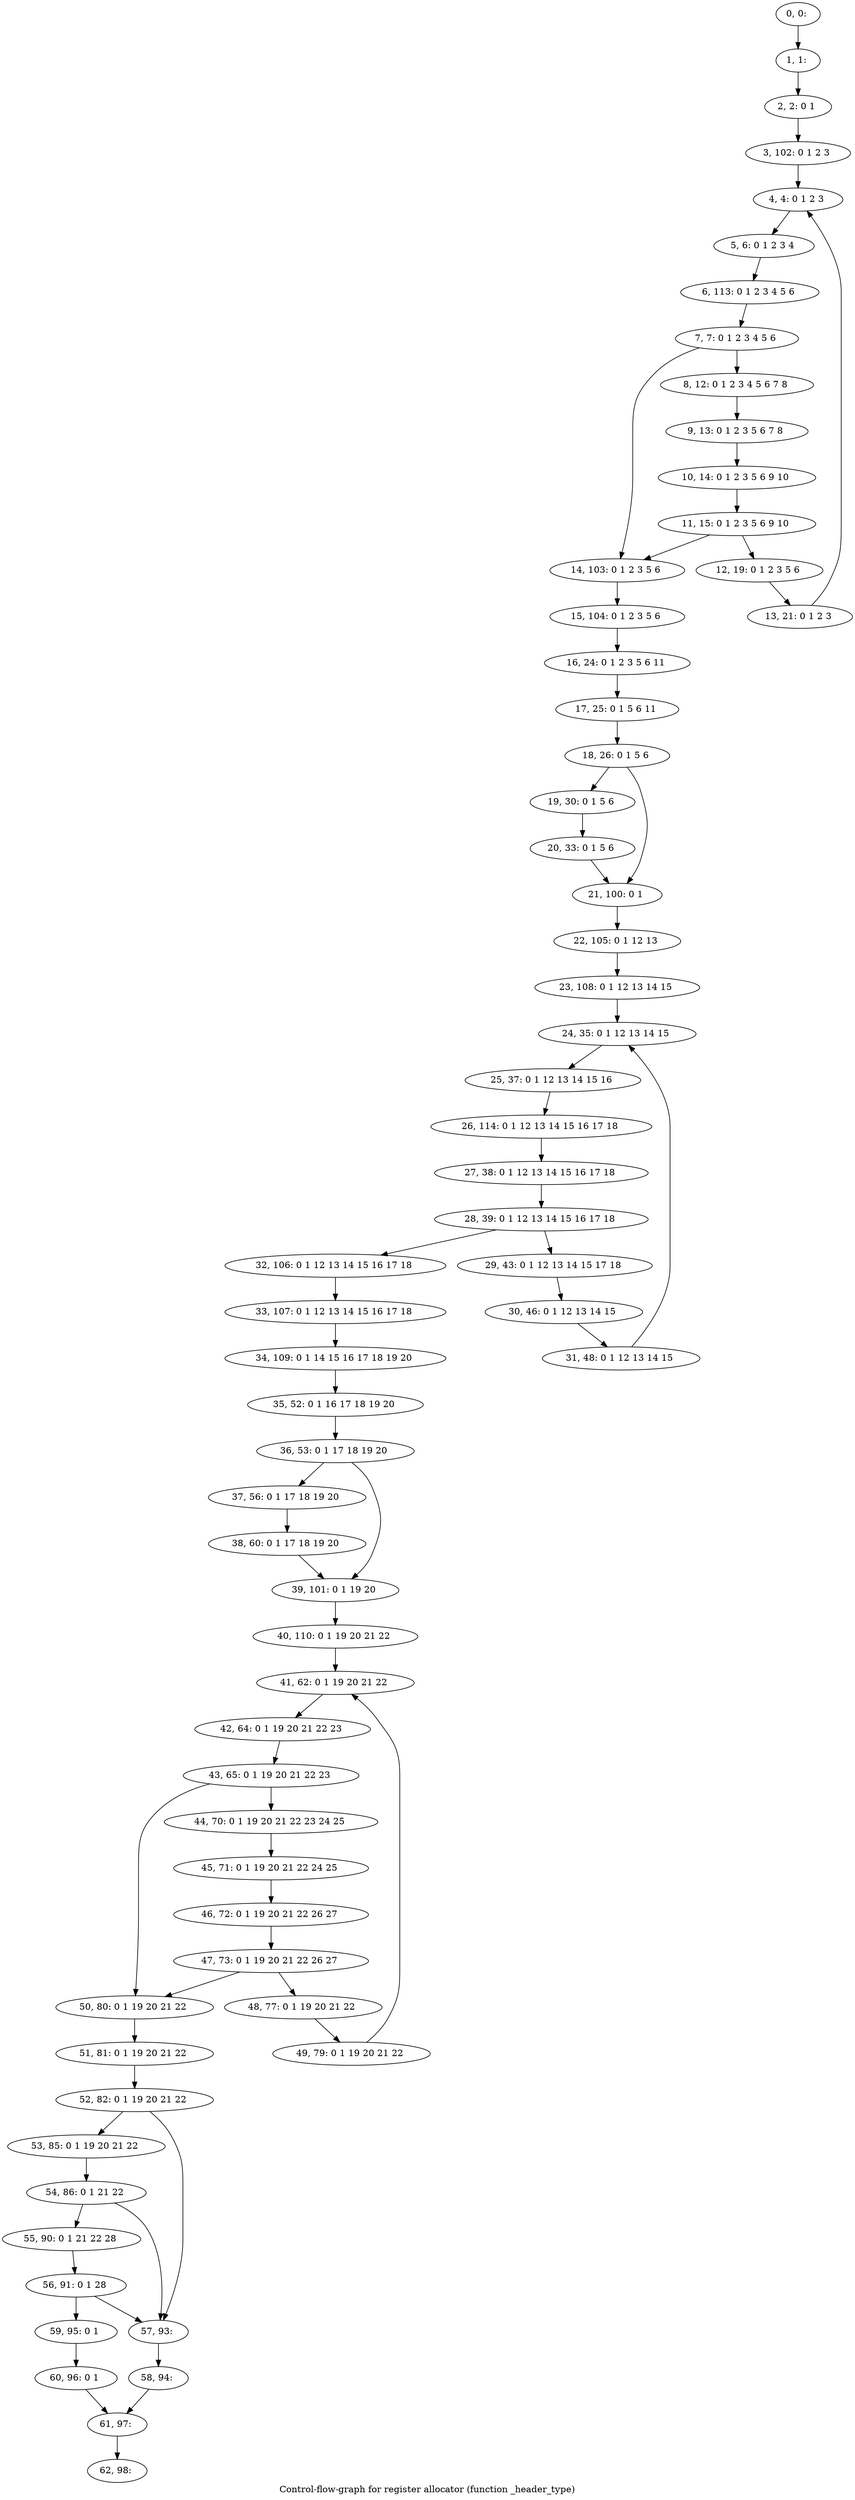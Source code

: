 digraph G {
graph [label="Control-flow-graph for register allocator (function _header_type)"]
0[label="0, 0: "];
1[label="1, 1: "];
2[label="2, 2: 0 1 "];
3[label="3, 102: 0 1 2 3 "];
4[label="4, 4: 0 1 2 3 "];
5[label="5, 6: 0 1 2 3 4 "];
6[label="6, 113: 0 1 2 3 4 5 6 "];
7[label="7, 7: 0 1 2 3 4 5 6 "];
8[label="8, 12: 0 1 2 3 4 5 6 7 8 "];
9[label="9, 13: 0 1 2 3 5 6 7 8 "];
10[label="10, 14: 0 1 2 3 5 6 9 10 "];
11[label="11, 15: 0 1 2 3 5 6 9 10 "];
12[label="12, 19: 0 1 2 3 5 6 "];
13[label="13, 21: 0 1 2 3 "];
14[label="14, 103: 0 1 2 3 5 6 "];
15[label="15, 104: 0 1 2 3 5 6 "];
16[label="16, 24: 0 1 2 3 5 6 11 "];
17[label="17, 25: 0 1 5 6 11 "];
18[label="18, 26: 0 1 5 6 "];
19[label="19, 30: 0 1 5 6 "];
20[label="20, 33: 0 1 5 6 "];
21[label="21, 100: 0 1 "];
22[label="22, 105: 0 1 12 13 "];
23[label="23, 108: 0 1 12 13 14 15 "];
24[label="24, 35: 0 1 12 13 14 15 "];
25[label="25, 37: 0 1 12 13 14 15 16 "];
26[label="26, 114: 0 1 12 13 14 15 16 17 18 "];
27[label="27, 38: 0 1 12 13 14 15 16 17 18 "];
28[label="28, 39: 0 1 12 13 14 15 16 17 18 "];
29[label="29, 43: 0 1 12 13 14 15 17 18 "];
30[label="30, 46: 0 1 12 13 14 15 "];
31[label="31, 48: 0 1 12 13 14 15 "];
32[label="32, 106: 0 1 12 13 14 15 16 17 18 "];
33[label="33, 107: 0 1 12 13 14 15 16 17 18 "];
34[label="34, 109: 0 1 14 15 16 17 18 19 20 "];
35[label="35, 52: 0 1 16 17 18 19 20 "];
36[label="36, 53: 0 1 17 18 19 20 "];
37[label="37, 56: 0 1 17 18 19 20 "];
38[label="38, 60: 0 1 17 18 19 20 "];
39[label="39, 101: 0 1 19 20 "];
40[label="40, 110: 0 1 19 20 21 22 "];
41[label="41, 62: 0 1 19 20 21 22 "];
42[label="42, 64: 0 1 19 20 21 22 23 "];
43[label="43, 65: 0 1 19 20 21 22 23 "];
44[label="44, 70: 0 1 19 20 21 22 23 24 25 "];
45[label="45, 71: 0 1 19 20 21 22 24 25 "];
46[label="46, 72: 0 1 19 20 21 22 26 27 "];
47[label="47, 73: 0 1 19 20 21 22 26 27 "];
48[label="48, 77: 0 1 19 20 21 22 "];
49[label="49, 79: 0 1 19 20 21 22 "];
50[label="50, 80: 0 1 19 20 21 22 "];
51[label="51, 81: 0 1 19 20 21 22 "];
52[label="52, 82: 0 1 19 20 21 22 "];
53[label="53, 85: 0 1 19 20 21 22 "];
54[label="54, 86: 0 1 21 22 "];
55[label="55, 90: 0 1 21 22 28 "];
56[label="56, 91: 0 1 28 "];
57[label="57, 93: "];
58[label="58, 94: "];
59[label="59, 95: 0 1 "];
60[label="60, 96: 0 1 "];
61[label="61, 97: "];
62[label="62, 98: "];
0->1 ;
1->2 ;
2->3 ;
3->4 ;
4->5 ;
5->6 ;
6->7 ;
7->8 ;
7->14 ;
8->9 ;
9->10 ;
10->11 ;
11->12 ;
11->14 ;
12->13 ;
13->4 ;
14->15 ;
15->16 ;
16->17 ;
17->18 ;
18->19 ;
18->21 ;
19->20 ;
20->21 ;
21->22 ;
22->23 ;
23->24 ;
24->25 ;
25->26 ;
26->27 ;
27->28 ;
28->29 ;
28->32 ;
29->30 ;
30->31 ;
31->24 ;
32->33 ;
33->34 ;
34->35 ;
35->36 ;
36->37 ;
36->39 ;
37->38 ;
38->39 ;
39->40 ;
40->41 ;
41->42 ;
42->43 ;
43->44 ;
43->50 ;
44->45 ;
45->46 ;
46->47 ;
47->48 ;
47->50 ;
48->49 ;
49->41 ;
50->51 ;
51->52 ;
52->53 ;
52->57 ;
53->54 ;
54->55 ;
54->57 ;
55->56 ;
56->57 ;
56->59 ;
57->58 ;
58->61 ;
59->60 ;
60->61 ;
61->62 ;
}
